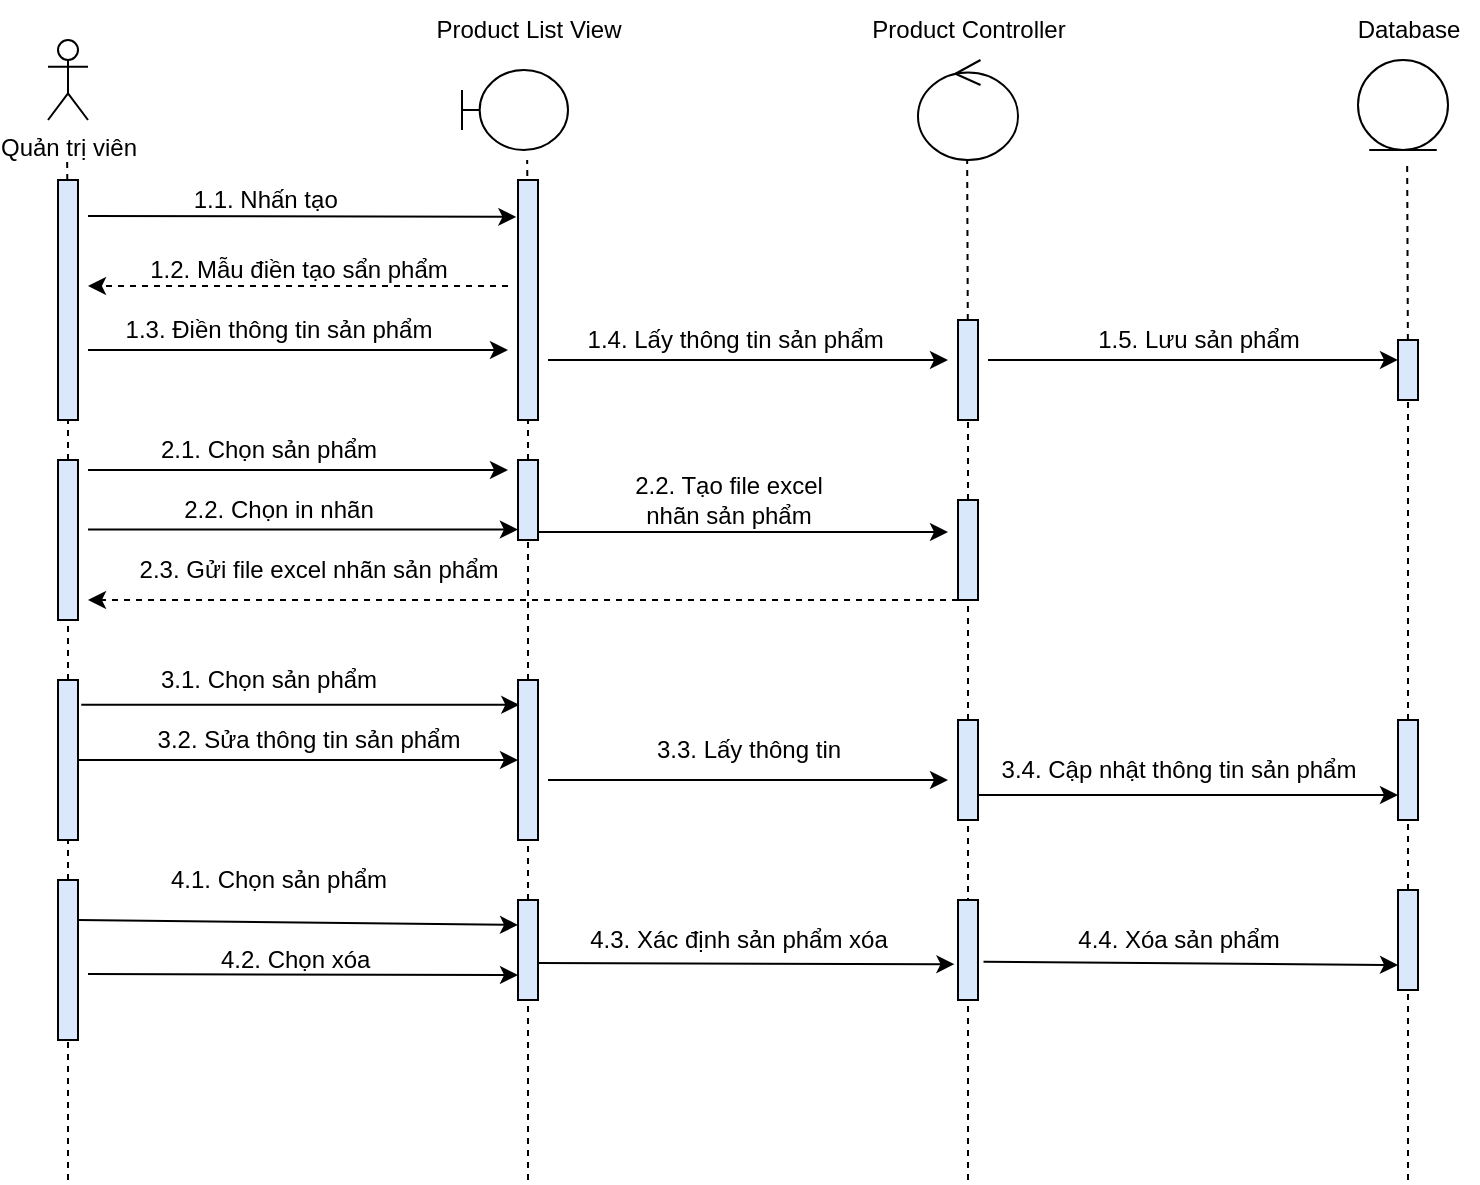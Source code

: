 <mxfile version="20.5.3" type="device"><diagram id="KfgxXv5icsf5Ew16Bws6" name="Trang-1"><mxGraphModel dx="1056" dy="566" grid="1" gridSize="10" guides="1" tooltips="1" connect="1" arrows="1" fold="1" page="1" pageScale="1" pageWidth="827" pageHeight="1169" math="0" shadow="0"><root><mxCell id="0"/><mxCell id="1" parent="0"/><mxCell id="RIBhqkLaFPJIemrYLtE8-1" value="" style="endArrow=none;dashed=1;html=1;rounded=0;startArrow=none;" parent="1" source="RIBhqkLaFPJIemrYLtE8-70" target="RIBhqkLaFPJIemrYLtE8-52" edge="1"><mxGeometry width="50" height="50" relative="1" as="geometry"><mxPoint x="439.58" y="600.693" as="sourcePoint"/><mxPoint x="439.58" y="210" as="targetPoint"/></mxGeometry></mxCell><mxCell id="RIBhqkLaFPJIemrYLtE8-2" value="Quản trị viên" style="shape=umlActor;verticalLabelPosition=bottom;verticalAlign=top;html=1;outlineConnect=0;" parent="1" vertex="1"><mxGeometry x="200" y="150" width="20" height="40" as="geometry"/></mxCell><mxCell id="RIBhqkLaFPJIemrYLtE8-3" value="" style="endArrow=none;dashed=1;html=1;rounded=0;startArrow=none;" parent="1" source="RIBhqkLaFPJIemrYLtE8-7" edge="1"><mxGeometry width="50" height="50" relative="1" as="geometry"><mxPoint x="209.58" y="600.693" as="sourcePoint"/><mxPoint x="209.58" y="210" as="targetPoint"/></mxGeometry></mxCell><mxCell id="RIBhqkLaFPJIemrYLtE8-4" value="" style="endArrow=none;dashed=1;html=1;rounded=0;startArrow=none;" parent="1" source="RIBhqkLaFPJIemrYLtE8-52" edge="1"><mxGeometry width="50" height="50" relative="1" as="geometry"><mxPoint x="439.58" y="600.693" as="sourcePoint"/><mxPoint x="439.58" y="210" as="targetPoint"/></mxGeometry></mxCell><mxCell id="RIBhqkLaFPJIemrYLtE8-5" value="" style="endArrow=none;dashed=1;html=1;rounded=0;startArrow=none;" parent="1" source="RIBhqkLaFPJIemrYLtE8-11" edge="1"><mxGeometry width="50" height="50" relative="1" as="geometry"><mxPoint x="659.58" y="600.003" as="sourcePoint"/><mxPoint x="659.58" y="209.31" as="targetPoint"/></mxGeometry></mxCell><mxCell id="RIBhqkLaFPJIemrYLtE8-6" value="" style="endArrow=none;dashed=1;html=1;rounded=0;startArrow=none;" parent="1" source="RIBhqkLaFPJIemrYLtE8-16" edge="1"><mxGeometry width="50" height="50" relative="1" as="geometry"><mxPoint x="879.58" y="600.693" as="sourcePoint"/><mxPoint x="879.58" y="210" as="targetPoint"/></mxGeometry></mxCell><mxCell id="RIBhqkLaFPJIemrYLtE8-7" value="" style="rounded=0;whiteSpace=wrap;html=1;fillColor=#DAE8FC;" parent="1" vertex="1"><mxGeometry x="205" y="220" width="10" height="120" as="geometry"/></mxCell><mxCell id="RIBhqkLaFPJIemrYLtE8-8" value="" style="endArrow=none;dashed=1;html=1;rounded=0;startArrow=none;" parent="1" source="RIBhqkLaFPJIemrYLtE8-68" target="RIBhqkLaFPJIemrYLtE8-7" edge="1"><mxGeometry width="50" height="50" relative="1" as="geometry"><mxPoint x="210" y="600" as="sourcePoint"/><mxPoint x="209.58" y="210" as="targetPoint"/></mxGeometry></mxCell><mxCell id="RIBhqkLaFPJIemrYLtE8-9" value="" style="endArrow=classic;html=1;rounded=0;entryX=-0.082;entryY=0.169;entryDx=0;entryDy=0;entryPerimeter=0;" parent="1" target="RIBhqkLaFPJIemrYLtE8-52" edge="1"><mxGeometry width="50" height="50" relative="1" as="geometry"><mxPoint x="220" y="238" as="sourcePoint"/><mxPoint x="430" y="238" as="targetPoint"/></mxGeometry></mxCell><mxCell id="RIBhqkLaFPJIemrYLtE8-10" value="1.1. Nhấn tạo&amp;nbsp;" style="text;html=1;align=center;verticalAlign=middle;resizable=0;points=[];autosize=1;strokeColor=none;fillColor=none;" parent="1" vertex="1"><mxGeometry x="260" y="215" width="100" height="30" as="geometry"/></mxCell><mxCell id="RIBhqkLaFPJIemrYLtE8-11" value="" style="rounded=0;whiteSpace=wrap;html=1;fillColor=#DAE8FC;" parent="1" vertex="1"><mxGeometry x="655" y="290" width="10" height="50" as="geometry"/></mxCell><mxCell id="RIBhqkLaFPJIemrYLtE8-12" value="" style="endArrow=none;dashed=1;html=1;rounded=0;startArrow=none;" parent="1" target="RIBhqkLaFPJIemrYLtE8-11" edge="1" source="m-fB6N-yUe0HPL09H3do-1"><mxGeometry width="50" height="50" relative="1" as="geometry"><mxPoint x="660" y="600" as="sourcePoint"/><mxPoint x="659.58" y="209.31" as="targetPoint"/></mxGeometry></mxCell><mxCell id="RIBhqkLaFPJIemrYLtE8-16" value="" style="rounded=0;whiteSpace=wrap;html=1;fillColor=#DAE8FC;" parent="1" vertex="1"><mxGeometry x="875" y="300" width="10" height="30" as="geometry"/></mxCell><mxCell id="RIBhqkLaFPJIemrYLtE8-17" value="" style="endArrow=none;dashed=1;html=1;rounded=0;startArrow=none;" parent="1" target="RIBhqkLaFPJIemrYLtE8-16" edge="1" source="m-fB6N-yUe0HPL09H3do-21"><mxGeometry width="50" height="50" relative="1" as="geometry"><mxPoint x="880" y="600" as="sourcePoint"/><mxPoint x="879.58" y="210" as="targetPoint"/></mxGeometry></mxCell><mxCell id="RIBhqkLaFPJIemrYLtE8-19" value="" style="shape=umlBoundary;whiteSpace=wrap;html=1;" parent="1" vertex="1"><mxGeometry x="407" y="165" width="53" height="40" as="geometry"/></mxCell><mxCell id="RIBhqkLaFPJIemrYLtE8-20" value="Product List View" style="text;html=1;align=center;verticalAlign=middle;resizable=0;points=[];autosize=1;strokeColor=none;fillColor=none;" parent="1" vertex="1"><mxGeometry x="380" y="130" width="120" height="30" as="geometry"/></mxCell><mxCell id="RIBhqkLaFPJIemrYLtE8-21" value="Product Controller" style="text;html=1;align=center;verticalAlign=middle;resizable=0;points=[];autosize=1;strokeColor=none;fillColor=none;" parent="1" vertex="1"><mxGeometry x="600" y="130" width="120" height="30" as="geometry"/></mxCell><mxCell id="RIBhqkLaFPJIemrYLtE8-22" value="" style="ellipse;shape=umlControl;whiteSpace=wrap;html=1;" parent="1" vertex="1"><mxGeometry x="635" y="160" width="50" height="50" as="geometry"/></mxCell><mxCell id="RIBhqkLaFPJIemrYLtE8-23" value="Database" style="text;html=1;align=center;verticalAlign=middle;resizable=0;points=[];autosize=1;strokeColor=none;fillColor=none;" parent="1" vertex="1"><mxGeometry x="845" y="130" width="70" height="30" as="geometry"/></mxCell><mxCell id="RIBhqkLaFPJIemrYLtE8-24" value="" style="ellipse;shape=umlEntity;whiteSpace=wrap;html=1;" parent="1" vertex="1"><mxGeometry x="855" y="160" width="45" height="45" as="geometry"/></mxCell><mxCell id="RIBhqkLaFPJIemrYLtE8-52" value="" style="rounded=0;whiteSpace=wrap;html=1;fillColor=#DAE8FC;" parent="1" vertex="1"><mxGeometry x="435" y="230" width="10" height="50" as="geometry"/></mxCell><mxCell id="RIBhqkLaFPJIemrYLtE8-53" value="" style="rounded=0;whiteSpace=wrap;html=1;fillColor=#DAE8FC;" parent="1" vertex="1"><mxGeometry x="435" y="220" width="10" height="120" as="geometry"/></mxCell><mxCell id="RIBhqkLaFPJIemrYLtE8-59" value="" style="endArrow=classic;html=1;rounded=0;dashed=1;" parent="1" edge="1"><mxGeometry width="50" height="50" relative="1" as="geometry"><mxPoint x="430" y="273" as="sourcePoint"/><mxPoint x="220" y="273" as="targetPoint"/></mxGeometry></mxCell><mxCell id="RIBhqkLaFPJIemrYLtE8-60" value="1.2. Mẫu điền tạo sẩn phẩm" style="text;html=1;align=center;verticalAlign=middle;resizable=0;points=[];autosize=1;strokeColor=none;fillColor=none;fontSize=12;" parent="1" vertex="1"><mxGeometry x="240" y="250" width="170" height="30" as="geometry"/></mxCell><mxCell id="RIBhqkLaFPJIemrYLtE8-62" value="" style="endArrow=classic;html=1;rounded=0;fontSize=11;" parent="1" edge="1"><mxGeometry width="50" height="50" relative="1" as="geometry"><mxPoint x="220" y="305" as="sourcePoint"/><mxPoint x="430" y="305" as="targetPoint"/></mxGeometry></mxCell><mxCell id="RIBhqkLaFPJIemrYLtE8-63" value="1.3. Điền thông tin sản phẩm" style="text;html=1;align=center;verticalAlign=middle;resizable=0;points=[];autosize=1;strokeColor=none;fillColor=none;fontSize=12;" parent="1" vertex="1"><mxGeometry x="225" y="280" width="180" height="30" as="geometry"/></mxCell><mxCell id="RIBhqkLaFPJIemrYLtE8-64" value="" style="endArrow=classic;html=1;rounded=0;fontSize=12;" parent="1" edge="1"><mxGeometry width="50" height="50" relative="1" as="geometry"><mxPoint x="450" y="310" as="sourcePoint"/><mxPoint x="650" y="310" as="targetPoint"/></mxGeometry></mxCell><mxCell id="RIBhqkLaFPJIemrYLtE8-65" value="1.4. Lấy thông tin sản phẩm&amp;nbsp;" style="text;html=1;align=center;verticalAlign=middle;resizable=0;points=[];autosize=1;strokeColor=none;fillColor=none;fontSize=12;" parent="1" vertex="1"><mxGeometry x="460" y="285" width="170" height="30" as="geometry"/></mxCell><mxCell id="RIBhqkLaFPJIemrYLtE8-66" value="" style="endArrow=classic;html=1;rounded=0;fontSize=12;entryX=0;entryY=0.333;entryDx=0;entryDy=0;entryPerimeter=0;" parent="1" target="RIBhqkLaFPJIemrYLtE8-16" edge="1"><mxGeometry width="50" height="50" relative="1" as="geometry"><mxPoint x="670" y="310" as="sourcePoint"/><mxPoint x="590" y="270" as="targetPoint"/></mxGeometry></mxCell><mxCell id="RIBhqkLaFPJIemrYLtE8-67" value="1.5. Lưu sản phẩm" style="text;html=1;align=center;verticalAlign=middle;resizable=0;points=[];autosize=1;strokeColor=none;fillColor=none;fontSize=12;" parent="1" vertex="1"><mxGeometry x="715" y="285" width="120" height="30" as="geometry"/></mxCell><mxCell id="RIBhqkLaFPJIemrYLtE8-68" value="" style="rounded=0;whiteSpace=wrap;html=1;fillColor=#DAE8FC;" parent="1" vertex="1"><mxGeometry x="205" y="360" width="10" height="80" as="geometry"/></mxCell><mxCell id="RIBhqkLaFPJIemrYLtE8-69" value="" style="endArrow=none;dashed=1;html=1;rounded=0;startArrow=none;" parent="1" target="RIBhqkLaFPJIemrYLtE8-68" edge="1" source="m-fB6N-yUe0HPL09H3do-8"><mxGeometry width="50" height="50" relative="1" as="geometry"><mxPoint x="210" y="600" as="sourcePoint"/><mxPoint x="210" y="340" as="targetPoint"/></mxGeometry></mxCell><mxCell id="RIBhqkLaFPJIemrYLtE8-70" value="" style="rounded=0;whiteSpace=wrap;html=1;fillColor=#DAE8FC;" parent="1" vertex="1"><mxGeometry x="435" y="360" width="10" height="40" as="geometry"/></mxCell><mxCell id="RIBhqkLaFPJIemrYLtE8-71" value="" style="endArrow=none;dashed=1;html=1;rounded=0;startArrow=none;" parent="1" target="RIBhqkLaFPJIemrYLtE8-70" edge="1" source="m-fB6N-yUe0HPL09H3do-10"><mxGeometry width="50" height="50" relative="1" as="geometry"><mxPoint x="439.58" y="600.693" as="sourcePoint"/><mxPoint x="439.97" y="280" as="targetPoint"/></mxGeometry></mxCell><mxCell id="RIBhqkLaFPJIemrYLtE8-72" value="" style="endArrow=classic;html=1;rounded=0;fontSize=12;" parent="1" edge="1"><mxGeometry width="50" height="50" relative="1" as="geometry"><mxPoint x="220" y="365" as="sourcePoint"/><mxPoint x="430" y="365" as="targetPoint"/></mxGeometry></mxCell><mxCell id="RIBhqkLaFPJIemrYLtE8-73" value="2.1. Chọn sản phẩm" style="text;html=1;align=center;verticalAlign=middle;resizable=0;points=[];autosize=1;strokeColor=none;fillColor=none;fontSize=12;" parent="1" vertex="1"><mxGeometry x="245" y="340" width="130" height="30" as="geometry"/></mxCell><mxCell id="m-fB6N-yUe0HPL09H3do-1" value="" style="rounded=0;whiteSpace=wrap;html=1;fillColor=#DAE8FC;" vertex="1" parent="1"><mxGeometry x="655" y="380" width="10" height="50" as="geometry"/></mxCell><mxCell id="m-fB6N-yUe0HPL09H3do-2" value="" style="endArrow=none;dashed=1;html=1;rounded=0;startArrow=none;" edge="1" parent="1" source="m-fB6N-yUe0HPL09H3do-17" target="m-fB6N-yUe0HPL09H3do-1"><mxGeometry width="50" height="50" relative="1" as="geometry"><mxPoint x="660" y="600" as="sourcePoint"/><mxPoint x="660" y="340" as="targetPoint"/></mxGeometry></mxCell><mxCell id="m-fB6N-yUe0HPL09H3do-3" value="" style="endArrow=classic;html=1;rounded=0;exitX=0.992;exitY=0.9;exitDx=0;exitDy=0;exitPerimeter=0;" edge="1" parent="1" source="RIBhqkLaFPJIemrYLtE8-70"><mxGeometry width="50" height="50" relative="1" as="geometry"><mxPoint x="450" y="366" as="sourcePoint"/><mxPoint x="650" y="396" as="targetPoint"/><Array as="points"/></mxGeometry></mxCell><mxCell id="m-fB6N-yUe0HPL09H3do-4" value="2.2. Tạo file excel &lt;br&gt;nhãn sản phẩm" style="text;html=1;align=center;verticalAlign=middle;resizable=0;points=[];autosize=1;strokeColor=none;fillColor=none;" vertex="1" parent="1"><mxGeometry x="480" y="360" width="120" height="40" as="geometry"/></mxCell><mxCell id="m-fB6N-yUe0HPL09H3do-6" value="" style="endArrow=classic;html=1;rounded=0;dashed=1;exitX=0;exitY=1;exitDx=0;exitDy=0;" edge="1" parent="1" source="m-fB6N-yUe0HPL09H3do-1"><mxGeometry width="50" height="50" relative="1" as="geometry"><mxPoint x="650" y="420" as="sourcePoint"/><mxPoint x="220" y="430" as="targetPoint"/><Array as="points"/></mxGeometry></mxCell><mxCell id="m-fB6N-yUe0HPL09H3do-7" value="2.3. Gửi file excel nhãn sản phẩm" style="text;html=1;align=center;verticalAlign=middle;resizable=0;points=[];autosize=1;strokeColor=none;fillColor=none;" vertex="1" parent="1"><mxGeometry x="235" y="400" width="200" height="30" as="geometry"/></mxCell><mxCell id="m-fB6N-yUe0HPL09H3do-8" value="" style="rounded=0;whiteSpace=wrap;html=1;fillColor=#DAE8FC;" vertex="1" parent="1"><mxGeometry x="205" y="470" width="10" height="80" as="geometry"/></mxCell><mxCell id="m-fB6N-yUe0HPL09H3do-9" value="" style="endArrow=none;dashed=1;html=1;rounded=0;startArrow=none;" edge="1" parent="1" target="m-fB6N-yUe0HPL09H3do-8"><mxGeometry width="50" height="50" relative="1" as="geometry"><mxPoint x="210" y="720" as="sourcePoint"/><mxPoint x="210" y="440.0" as="targetPoint"/></mxGeometry></mxCell><mxCell id="m-fB6N-yUe0HPL09H3do-10" value="" style="rounded=0;whiteSpace=wrap;html=1;fillColor=#DAE8FC;" vertex="1" parent="1"><mxGeometry x="435" y="470" width="10" height="80" as="geometry"/></mxCell><mxCell id="m-fB6N-yUe0HPL09H3do-11" value="" style="endArrow=none;dashed=1;html=1;rounded=0;startArrow=none;" edge="1" parent="1" source="m-fB6N-yUe0HPL09H3do-30" target="m-fB6N-yUe0HPL09H3do-10"><mxGeometry width="50" height="50" relative="1" as="geometry"><mxPoint x="440" y="720" as="sourcePoint"/><mxPoint x="439.982" y="380.0" as="targetPoint"/></mxGeometry></mxCell><mxCell id="m-fB6N-yUe0HPL09H3do-12" value="" style="endArrow=classic;html=1;rounded=0;exitX=1.161;exitY=0.154;exitDx=0;exitDy=0;exitPerimeter=0;entryX=0.064;entryY=0.155;entryDx=0;entryDy=0;entryPerimeter=0;" edge="1" parent="1" source="m-fB6N-yUe0HPL09H3do-8" target="m-fB6N-yUe0HPL09H3do-10"><mxGeometry width="50" height="50" relative="1" as="geometry"><mxPoint x="400" y="540" as="sourcePoint"/><mxPoint x="430" y="480" as="targetPoint"/></mxGeometry></mxCell><mxCell id="m-fB6N-yUe0HPL09H3do-13" value="3.1. Chọn sản phẩm" style="text;html=1;align=center;verticalAlign=middle;resizable=0;points=[];autosize=1;strokeColor=none;fillColor=none;" vertex="1" parent="1"><mxGeometry x="245" y="455" width="130" height="30" as="geometry"/></mxCell><mxCell id="m-fB6N-yUe0HPL09H3do-15" value="" style="endArrow=classic;html=1;rounded=0;exitX=1;exitY=0.5;exitDx=0;exitDy=0;entryX=0;entryY=0.5;entryDx=0;entryDy=0;" edge="1" parent="1" source="m-fB6N-yUe0HPL09H3do-8" target="m-fB6N-yUe0HPL09H3do-10"><mxGeometry width="50" height="50" relative="1" as="geometry"><mxPoint x="420" y="530" as="sourcePoint"/><mxPoint x="470" y="480" as="targetPoint"/></mxGeometry></mxCell><mxCell id="m-fB6N-yUe0HPL09H3do-16" value="3.2. Sửa thông tin sản phẩm" style="text;html=1;align=center;verticalAlign=middle;resizable=0;points=[];autosize=1;strokeColor=none;fillColor=none;" vertex="1" parent="1"><mxGeometry x="245" y="485" width="170" height="30" as="geometry"/></mxCell><mxCell id="m-fB6N-yUe0HPL09H3do-17" value="" style="rounded=0;whiteSpace=wrap;html=1;fillColor=#DAE8FC;" vertex="1" parent="1"><mxGeometry x="655" y="490" width="10" height="50" as="geometry"/></mxCell><mxCell id="m-fB6N-yUe0HPL09H3do-18" value="" style="endArrow=none;dashed=1;html=1;rounded=0;startArrow=none;" edge="1" parent="1" target="m-fB6N-yUe0HPL09H3do-17"><mxGeometry width="50" height="50" relative="1" as="geometry"><mxPoint x="660" y="720" as="sourcePoint"/><mxPoint x="660" y="430" as="targetPoint"/></mxGeometry></mxCell><mxCell id="m-fB6N-yUe0HPL09H3do-19" value="" style="endArrow=classic;html=1;rounded=0;" edge="1" parent="1"><mxGeometry width="50" height="50" relative="1" as="geometry"><mxPoint x="450" y="520" as="sourcePoint"/><mxPoint x="650" y="520" as="targetPoint"/></mxGeometry></mxCell><mxCell id="m-fB6N-yUe0HPL09H3do-20" value="3.3. Lấy thông tin" style="text;html=1;align=center;verticalAlign=middle;resizable=0;points=[];autosize=1;strokeColor=none;fillColor=none;" vertex="1" parent="1"><mxGeometry x="490" y="490" width="120" height="30" as="geometry"/></mxCell><mxCell id="m-fB6N-yUe0HPL09H3do-21" value="" style="rounded=0;whiteSpace=wrap;html=1;fillColor=#DAE8FC;" vertex="1" parent="1"><mxGeometry x="875" y="490" width="10" height="50" as="geometry"/></mxCell><mxCell id="m-fB6N-yUe0HPL09H3do-22" value="" style="endArrow=none;dashed=1;html=1;rounded=0;startArrow=none;" edge="1" parent="1" source="m-fB6N-yUe0HPL09H3do-39" target="m-fB6N-yUe0HPL09H3do-21"><mxGeometry width="50" height="50" relative="1" as="geometry"><mxPoint x="880" y="720" as="sourcePoint"/><mxPoint x="880" y="330" as="targetPoint"/></mxGeometry></mxCell><mxCell id="m-fB6N-yUe0HPL09H3do-23" value="" style="endArrow=classic;html=1;rounded=0;exitX=1;exitY=0.75;exitDx=0;exitDy=0;entryX=0;entryY=0.75;entryDx=0;entryDy=0;" edge="1" parent="1" source="m-fB6N-yUe0HPL09H3do-17" target="m-fB6N-yUe0HPL09H3do-21"><mxGeometry width="50" height="50" relative="1" as="geometry"><mxPoint x="510" y="430" as="sourcePoint"/><mxPoint x="560" y="380" as="targetPoint"/></mxGeometry></mxCell><mxCell id="m-fB6N-yUe0HPL09H3do-24" value="3.4. Cập nhật thông tin sản phẩm" style="text;html=1;align=center;verticalAlign=middle;resizable=0;points=[];autosize=1;strokeColor=none;fillColor=none;" vertex="1" parent="1"><mxGeometry x="665" y="500" width="200" height="30" as="geometry"/></mxCell><mxCell id="m-fB6N-yUe0HPL09H3do-25" value="" style="endArrow=classic;html=1;rounded=0;entryX=-0.005;entryY=0.869;entryDx=0;entryDy=0;entryPerimeter=0;exitX=1.5;exitY=0.434;exitDx=0;exitDy=0;exitPerimeter=0;" edge="1" parent="1" source="RIBhqkLaFPJIemrYLtE8-68" target="RIBhqkLaFPJIemrYLtE8-70"><mxGeometry width="50" height="50" relative="1" as="geometry"><mxPoint x="220" y="380" as="sourcePoint"/><mxPoint x="265" y="340" as="targetPoint"/></mxGeometry></mxCell><mxCell id="m-fB6N-yUe0HPL09H3do-26" value="2.2. Chọn in nhãn" style="text;html=1;align=center;verticalAlign=middle;resizable=0;points=[];autosize=1;strokeColor=none;fillColor=none;" vertex="1" parent="1"><mxGeometry x="255" y="370" width="120" height="30" as="geometry"/></mxCell><mxCell id="m-fB6N-yUe0HPL09H3do-28" value="" style="rounded=0;whiteSpace=wrap;html=1;fillColor=#DAE8FC;" vertex="1" parent="1"><mxGeometry x="205" y="570" width="10" height="80" as="geometry"/></mxCell><mxCell id="m-fB6N-yUe0HPL09H3do-29" value="" style="endArrow=classic;html=1;rounded=0;exitX=1;exitY=0.25;exitDx=0;exitDy=0;entryX=0;entryY=0.25;entryDx=0;entryDy=0;" edge="1" parent="1" source="m-fB6N-yUe0HPL09H3do-28" target="m-fB6N-yUe0HPL09H3do-30"><mxGeometry width="50" height="50" relative="1" as="geometry"><mxPoint x="410" y="550" as="sourcePoint"/><mxPoint x="430" y="590" as="targetPoint"/></mxGeometry></mxCell><mxCell id="m-fB6N-yUe0HPL09H3do-30" value="" style="rounded=0;whiteSpace=wrap;html=1;fillColor=#DAE8FC;" vertex="1" parent="1"><mxGeometry x="435" y="580" width="10" height="50" as="geometry"/></mxCell><mxCell id="m-fB6N-yUe0HPL09H3do-31" value="" style="endArrow=none;dashed=1;html=1;rounded=0;" edge="1" parent="1" target="m-fB6N-yUe0HPL09H3do-30"><mxGeometry width="50" height="50" relative="1" as="geometry"><mxPoint x="440" y="720" as="sourcePoint"/><mxPoint x="440" y="550.0" as="targetPoint"/></mxGeometry></mxCell><mxCell id="m-fB6N-yUe0HPL09H3do-33" value="4.1. Chọn sản phẩm" style="text;html=1;align=center;verticalAlign=middle;resizable=0;points=[];autosize=1;strokeColor=none;fillColor=none;" vertex="1" parent="1"><mxGeometry x="250" y="555" width="130" height="30" as="geometry"/></mxCell><mxCell id="m-fB6N-yUe0HPL09H3do-34" value="" style="endArrow=classic;html=1;rounded=0;entryX=0;entryY=0.75;entryDx=0;entryDy=0;" edge="1" parent="1" target="m-fB6N-yUe0HPL09H3do-30"><mxGeometry width="50" height="50" relative="1" as="geometry"><mxPoint x="220" y="617" as="sourcePoint"/><mxPoint x="460" y="500" as="targetPoint"/></mxGeometry></mxCell><mxCell id="m-fB6N-yUe0HPL09H3do-35" value="4.2. Chọn xóa&amp;nbsp;" style="text;html=1;align=center;verticalAlign=middle;resizable=0;points=[];autosize=1;strokeColor=none;fillColor=none;" vertex="1" parent="1"><mxGeometry x="275" y="595" width="100" height="30" as="geometry"/></mxCell><mxCell id="m-fB6N-yUe0HPL09H3do-36" value="" style="rounded=0;whiteSpace=wrap;html=1;fillColor=#DAE8FC;" vertex="1" parent="1"><mxGeometry x="655" y="580" width="10" height="50" as="geometry"/></mxCell><mxCell id="m-fB6N-yUe0HPL09H3do-37" value="" style="endArrow=classic;html=1;rounded=0;exitX=0.973;exitY=0.63;exitDx=0;exitDy=0;exitPerimeter=0;entryX=-0.179;entryY=0.642;entryDx=0;entryDy=0;entryPerimeter=0;" edge="1" parent="1" source="m-fB6N-yUe0HPL09H3do-30" target="m-fB6N-yUe0HPL09H3do-36"><mxGeometry width="50" height="50" relative="1" as="geometry"><mxPoint x="550" y="570" as="sourcePoint"/><mxPoint x="600" y="520" as="targetPoint"/></mxGeometry></mxCell><mxCell id="m-fB6N-yUe0HPL09H3do-38" value="4.3. Xác định sản phẩm xóa" style="text;html=1;align=center;verticalAlign=middle;resizable=0;points=[];autosize=1;strokeColor=none;fillColor=none;" vertex="1" parent="1"><mxGeometry x="460" y="585" width="170" height="30" as="geometry"/></mxCell><mxCell id="m-fB6N-yUe0HPL09H3do-39" value="" style="rounded=0;whiteSpace=wrap;html=1;fillColor=#DAE8FC;" vertex="1" parent="1"><mxGeometry x="875" y="575" width="10" height="50" as="geometry"/></mxCell><mxCell id="m-fB6N-yUe0HPL09H3do-40" value="" style="endArrow=none;dashed=1;html=1;rounded=0;startArrow=none;" edge="1" parent="1" target="m-fB6N-yUe0HPL09H3do-39"><mxGeometry width="50" height="50" relative="1" as="geometry"><mxPoint x="880" y="720" as="sourcePoint"/><mxPoint x="880" y="540.0" as="targetPoint"/></mxGeometry></mxCell><mxCell id="m-fB6N-yUe0HPL09H3do-41" value="" style="endArrow=classic;html=1;rounded=0;exitX=1.276;exitY=0.618;exitDx=0;exitDy=0;exitPerimeter=0;entryX=0;entryY=0.75;entryDx=0;entryDy=0;" edge="1" parent="1" source="m-fB6N-yUe0HPL09H3do-36" target="m-fB6N-yUe0HPL09H3do-39"><mxGeometry width="50" height="50" relative="1" as="geometry"><mxPoint x="550" y="570" as="sourcePoint"/><mxPoint x="600" y="520" as="targetPoint"/></mxGeometry></mxCell><mxCell id="m-fB6N-yUe0HPL09H3do-42" value="4.4. Xóa sản phẩm" style="text;html=1;align=center;verticalAlign=middle;resizable=0;points=[];autosize=1;strokeColor=none;fillColor=none;" vertex="1" parent="1"><mxGeometry x="705" y="585" width="120" height="30" as="geometry"/></mxCell></root></mxGraphModel></diagram></mxfile>